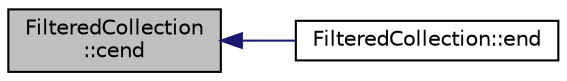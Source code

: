 digraph "FilteredCollection::cend"
{
 // INTERACTIVE_SVG=YES
  edge [fontname="Helvetica",fontsize="10",labelfontname="Helvetica",labelfontsize="10"];
  node [fontname="Helvetica",fontsize="10",shape=record];
  rankdir="LR";
  Node16 [label="FilteredCollection\l::cend",height=0.2,width=0.4,color="black", fillcolor="grey75", style="filled", fontcolor="black"];
  Node16 -> Node17 [dir="back",color="midnightblue",fontsize="10",style="solid",fontname="Helvetica"];
  Node17 [label="FilteredCollection::end",height=0.2,width=0.4,color="black", fillcolor="white", style="filled",URL="$class_filtered_collection.html#aaba22305becf612705ab1232f2eef550"];
}
